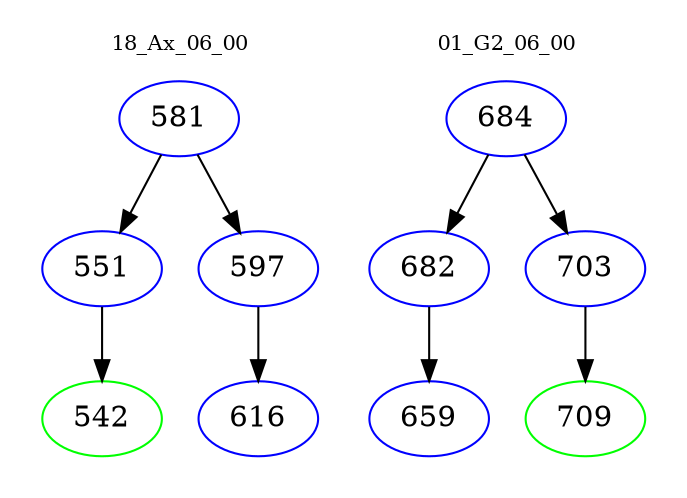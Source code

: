 digraph{
subgraph cluster_0 {
color = white
label = "18_Ax_06_00";
fontsize=10;
T0_581 [label="581", color="blue"]
T0_581 -> T0_551 [color="black"]
T0_551 [label="551", color="blue"]
T0_551 -> T0_542 [color="black"]
T0_542 [label="542", color="green"]
T0_581 -> T0_597 [color="black"]
T0_597 [label="597", color="blue"]
T0_597 -> T0_616 [color="black"]
T0_616 [label="616", color="blue"]
}
subgraph cluster_1 {
color = white
label = "01_G2_06_00";
fontsize=10;
T1_684 [label="684", color="blue"]
T1_684 -> T1_682 [color="black"]
T1_682 [label="682", color="blue"]
T1_682 -> T1_659 [color="black"]
T1_659 [label="659", color="blue"]
T1_684 -> T1_703 [color="black"]
T1_703 [label="703", color="blue"]
T1_703 -> T1_709 [color="black"]
T1_709 [label="709", color="green"]
}
}
